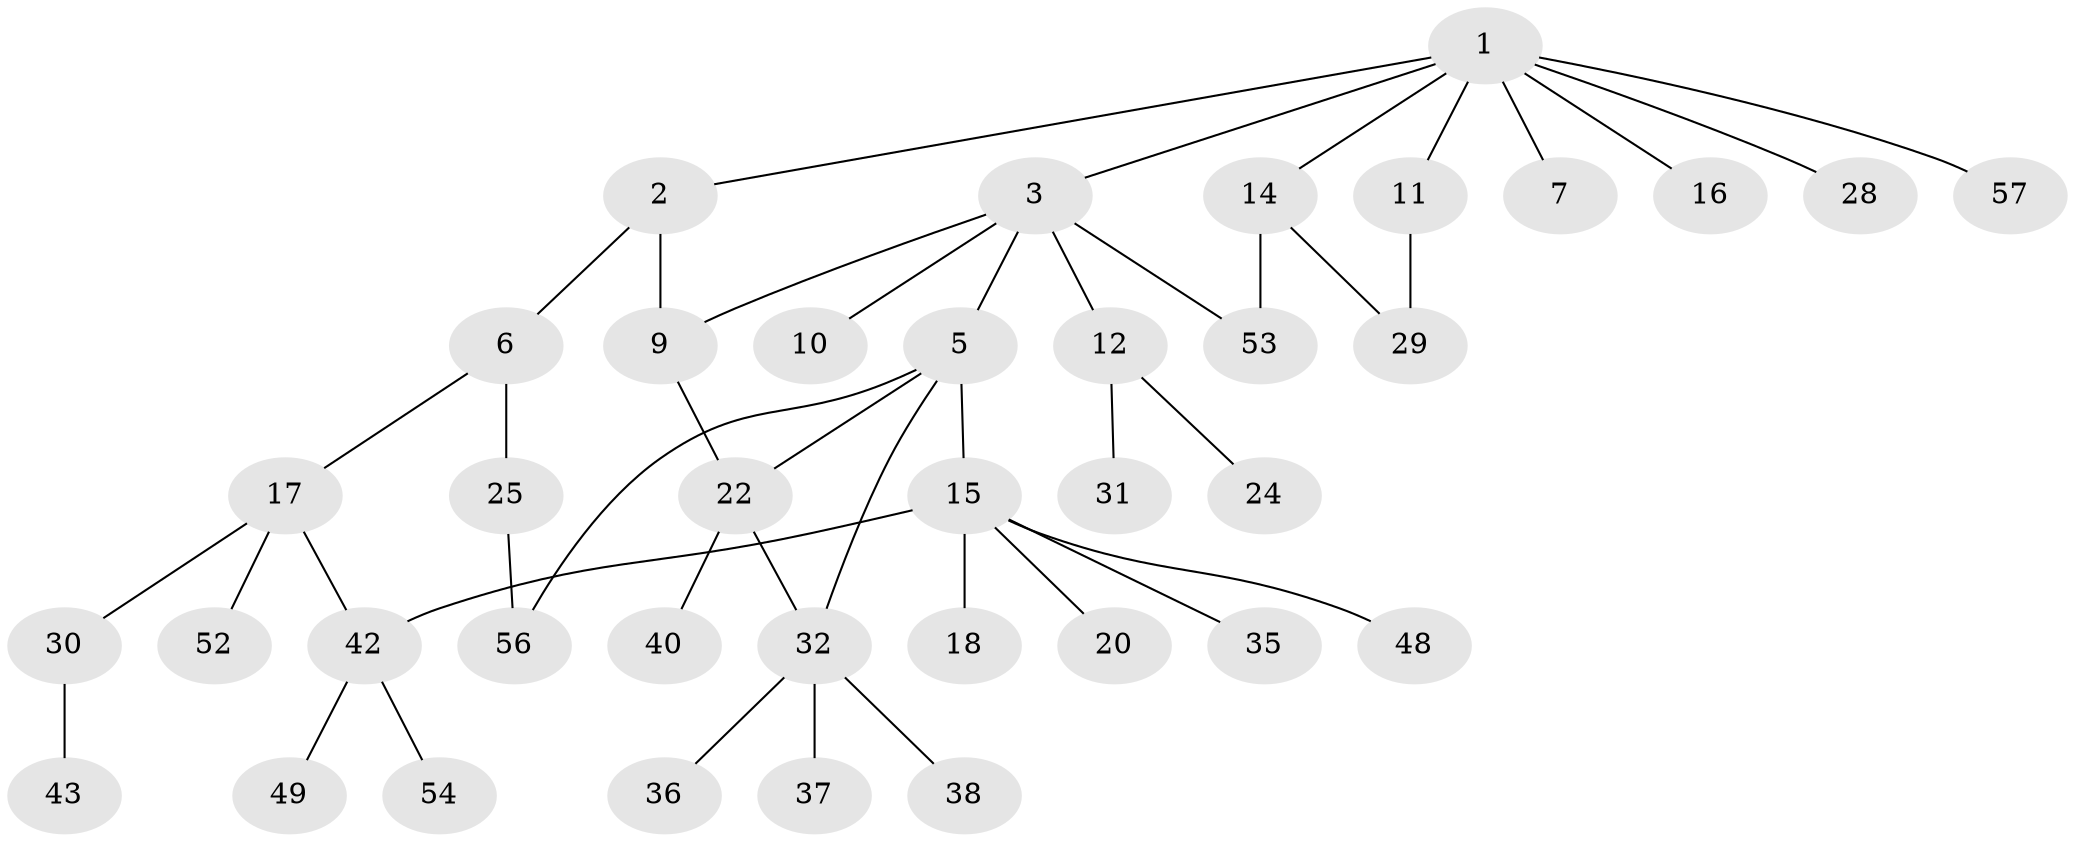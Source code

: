 // original degree distribution, {7: 0.017241379310344827, 3: 0.1724137931034483, 5: 0.034482758620689655, 2: 0.3448275862068966, 1: 0.3620689655172414, 6: 0.034482758620689655, 4: 0.034482758620689655}
// Generated by graph-tools (version 1.1) at 2025/41/03/06/25 10:41:30]
// undirected, 38 vertices, 44 edges
graph export_dot {
graph [start="1"]
  node [color=gray90,style=filled];
  1 [super="+4"];
  2;
  3 [super="+33"];
  5 [super="+21"];
  6 [super="+8"];
  7 [super="+55"];
  9 [super="+27"];
  10;
  11;
  12 [super="+13"];
  14 [super="+39"];
  15 [super="+26"];
  16 [super="+23"];
  17 [super="+19"];
  18;
  20 [super="+45"];
  22 [super="+46"];
  24;
  25 [super="+41"];
  28;
  29 [super="+44"];
  30;
  31;
  32 [super="+34"];
  35;
  36 [super="+47"];
  37;
  38;
  40;
  42 [super="+50"];
  43 [super="+51"];
  48;
  49 [super="+58"];
  52;
  53;
  54;
  56;
  57;
  1 -- 2;
  1 -- 3;
  1 -- 7;
  1 -- 11;
  1 -- 16;
  1 -- 57;
  1 -- 28;
  1 -- 14;
  2 -- 6;
  2 -- 9;
  3 -- 5;
  3 -- 10;
  3 -- 12;
  3 -- 53;
  3 -- 9;
  5 -- 15;
  5 -- 22;
  5 -- 32;
  5 -- 56;
  6 -- 17;
  6 -- 25;
  9 -- 22;
  11 -- 29;
  12 -- 31;
  12 -- 24;
  14 -- 53;
  14 -- 29;
  15 -- 18;
  15 -- 20;
  15 -- 35;
  15 -- 48;
  15 -- 42;
  17 -- 52;
  17 -- 42;
  17 -- 30;
  22 -- 40;
  22 -- 32;
  25 -- 56;
  30 -- 43;
  32 -- 36;
  32 -- 37;
  32 -- 38;
  42 -- 49;
  42 -- 54;
}
